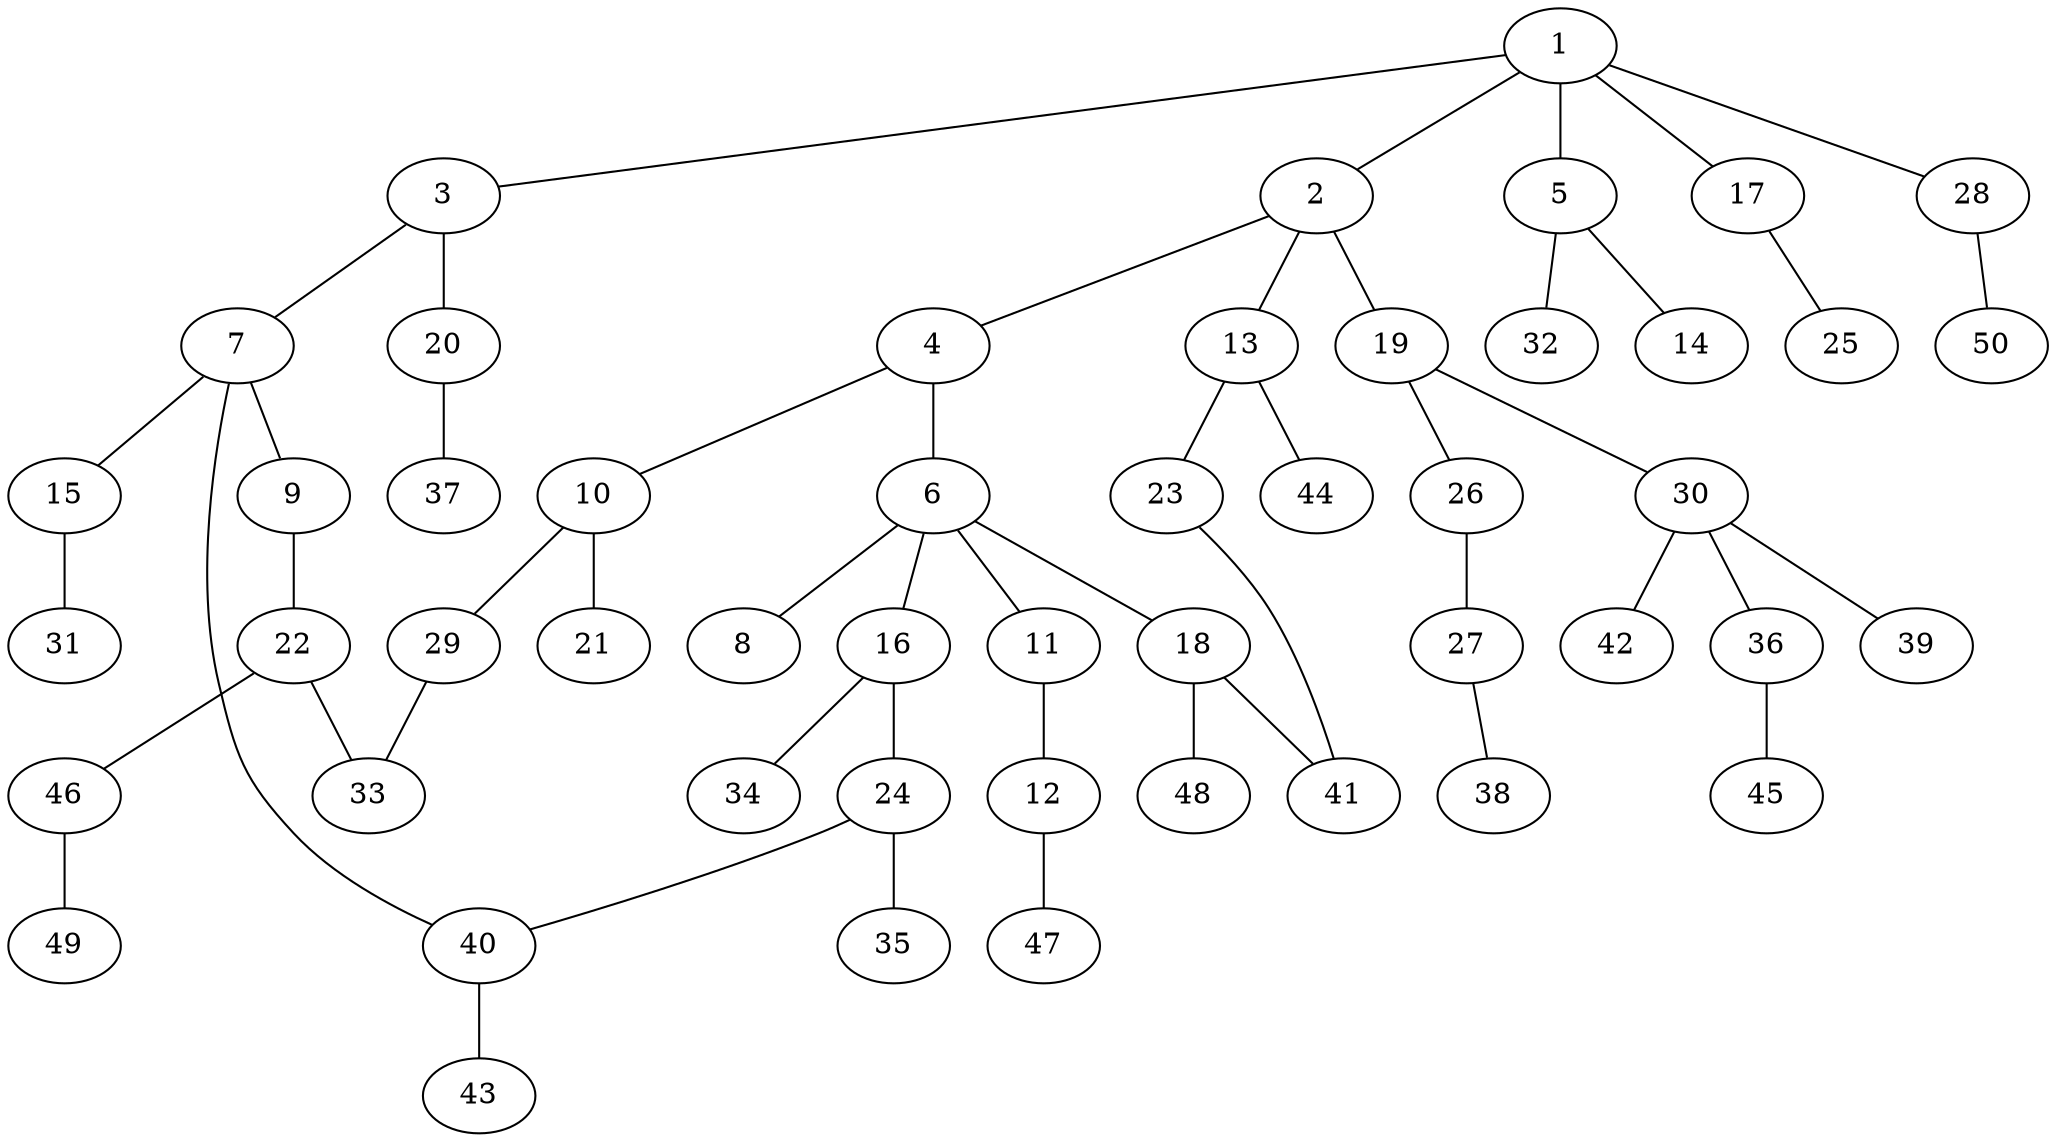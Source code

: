 graph graphname {1--2
1--3
1--5
1--17
1--28
2--4
2--13
2--19
3--7
3--20
4--6
4--10
5--14
5--32
6--8
6--11
6--16
6--18
7--9
7--15
7--40
9--22
10--21
10--29
11--12
12--47
13--23
13--44
15--31
16--24
16--34
17--25
18--41
18--48
19--26
19--30
20--37
22--33
22--46
23--41
24--35
24--40
26--27
27--38
28--50
29--33
30--36
30--39
30--42
36--45
40--43
46--49
}
